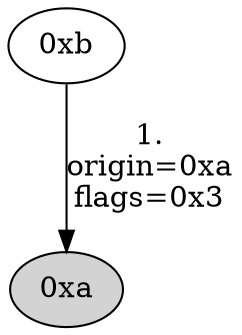 digraph test0 {
    "0xb" node [style=filled] 
    "0xb" -> "0xa" [label="1.\norigin=0xa\nflags=0x3", len=3.00]
}
